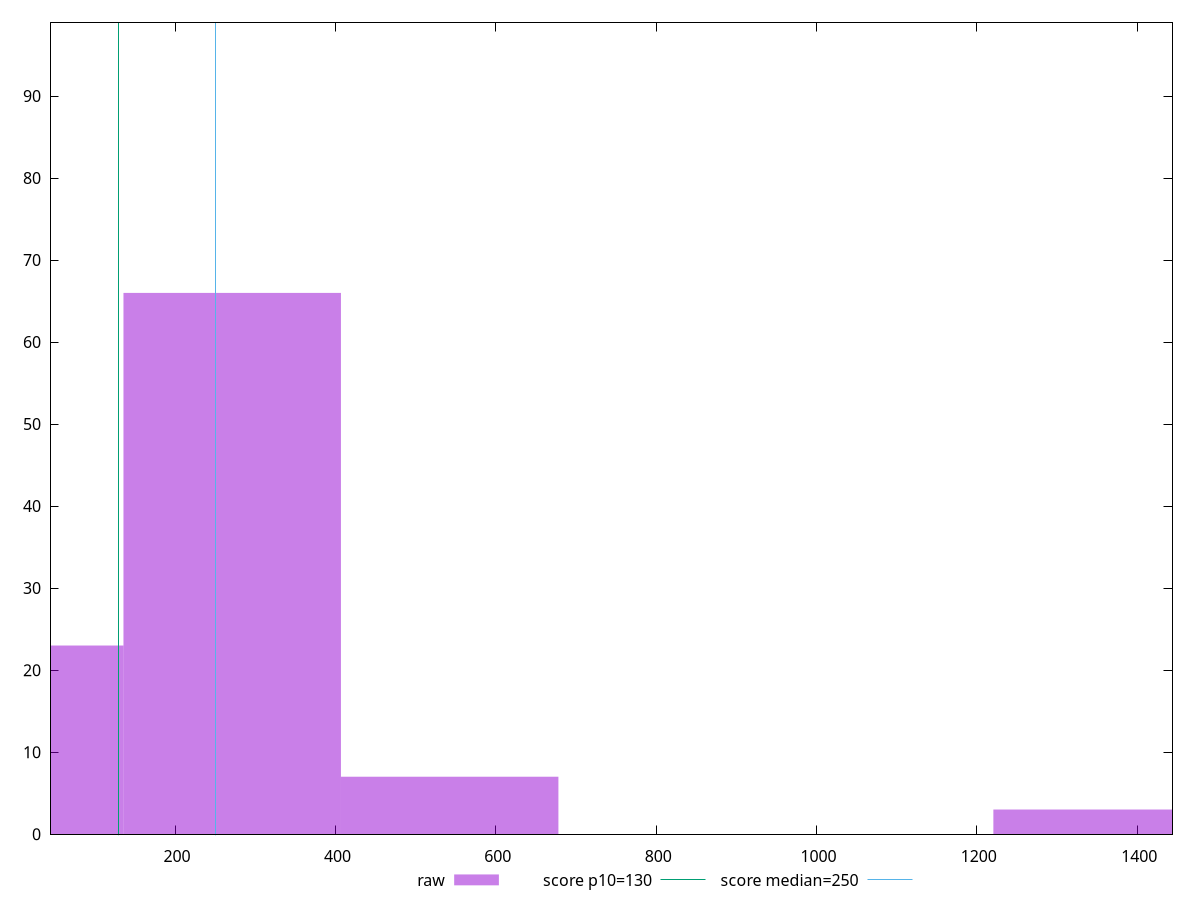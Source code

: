 reset

$raw <<EOF
1356.1981806042684 3
542.4792722417073 7
0 23
271.2396361208537 66
EOF

set key outside below
set boxwidth 271.2396361208537
set xrange [44:1444]
set yrange [0:99]
set trange [0:99]
set style fill transparent solid 0.5 noborder

set parametric
set terminal svg size 640, 490 enhanced background rgb 'white'
set output "report/report_00029_2021-02-24T13-36-40.390Z/max-potential-fid/samples/card/raw/histogram.svg"

plot $raw title "raw" with boxes, \
     130,t title "score p10=130", \
     250,t title "score median=250"

reset
